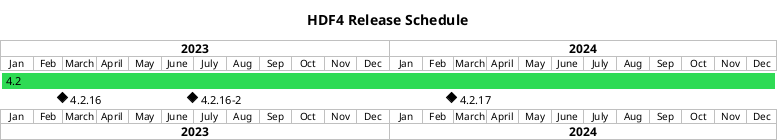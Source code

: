 @startgantt

title HDF4 Release Schedule

projectscale monthly
Project starts 2023-01-01

[4.2] starts 2022-01-01 and lasts 104 weeks
[4.2.16] happens 2023-02-28
[4.2.16-2] happens 2023-06-30
[4.2.17] happens 2024-02-28
[4.2.16-2] displays on same row as [4.2.16]
[4.2.17] displays on same row as [4.2.16]
[4.2] is colored in #2EDB54

@endgantt
